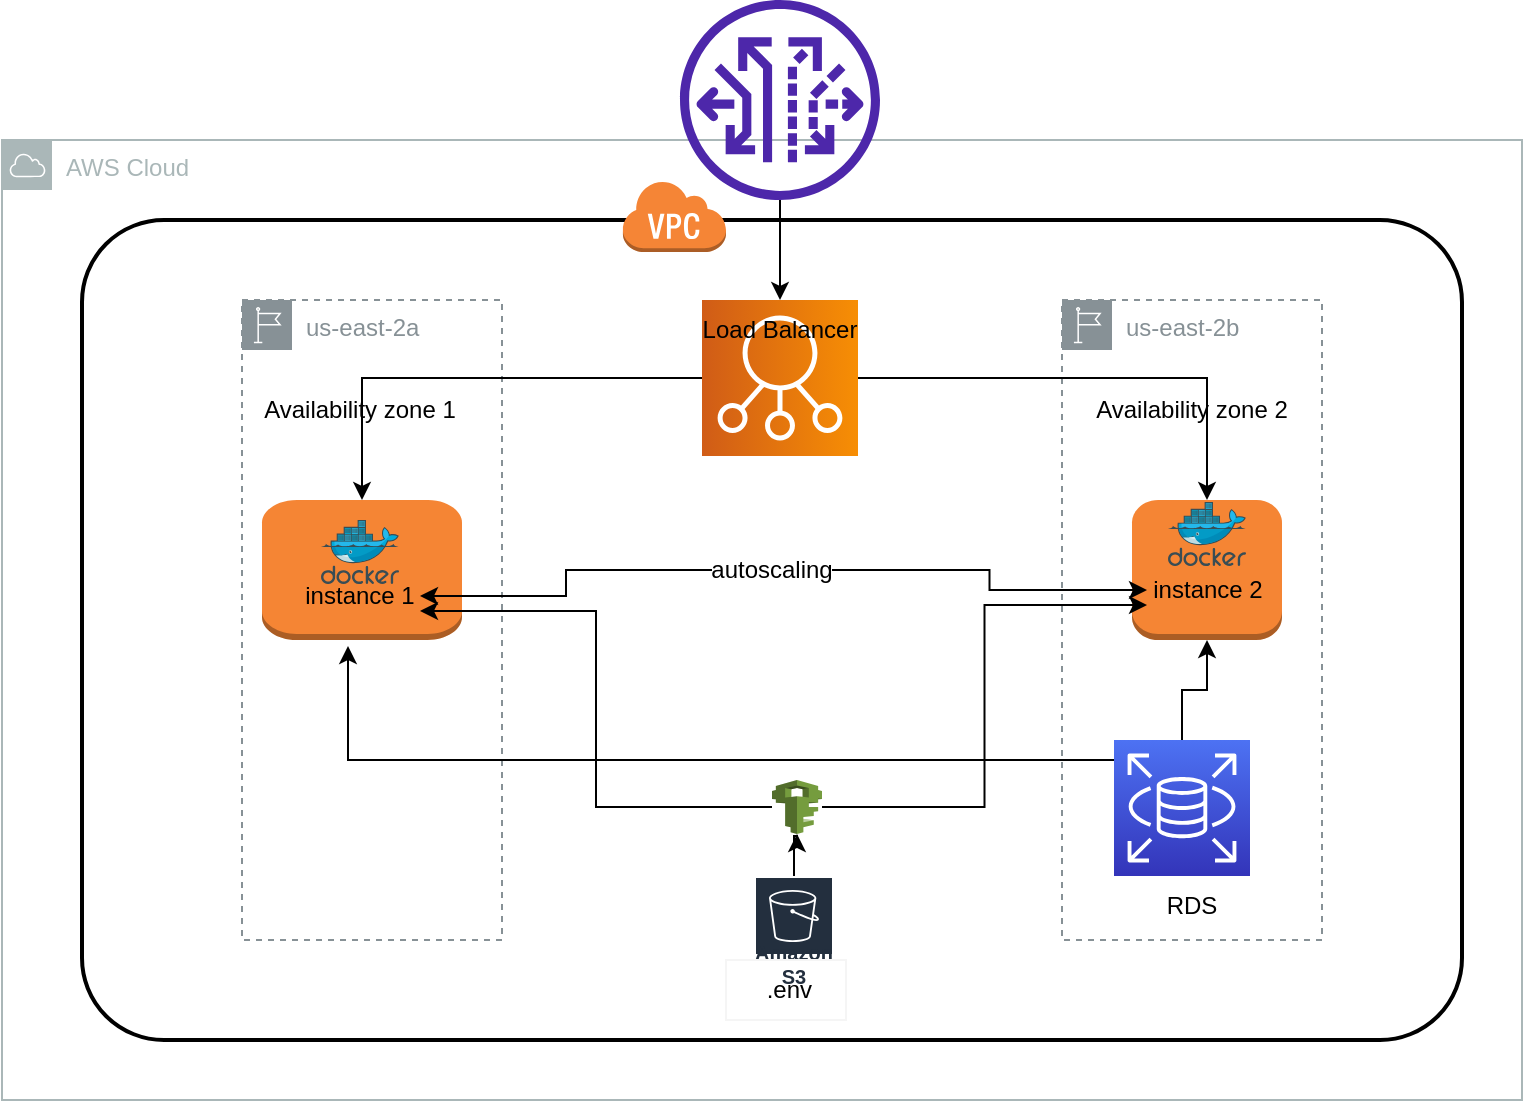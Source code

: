 <mxfile version="21.0.7" type="device"><diagram name="Page-1" id="eVhKnrr_cWvOWGBmUx41"><mxGraphModel dx="954" dy="557" grid="1" gridSize="10" guides="1" tooltips="1" connect="1" arrows="1" fold="1" page="1" pageScale="1" pageWidth="850" pageHeight="1100" math="0" shadow="0"><root><mxCell id="0"/><mxCell id="1" parent="0"/><mxCell id="6k7z0rphqshxaJTxz_7V-4" value="AWS Cloud" style="sketch=0;outlineConnect=0;gradientColor=none;html=1;whiteSpace=wrap;fontSize=12;fontStyle=0;shape=mxgraph.aws4.group;grIcon=mxgraph.aws4.group_aws_cloud;strokeColor=#AAB7B8;fillColor=none;verticalAlign=top;align=left;spacingLeft=30;fontColor=#AAB7B8;dashed=0;" parent="1" vertex="1"><mxGeometry x="40" y="80" width="760" height="480" as="geometry"/></mxCell><mxCell id="6k7z0rphqshxaJTxz_7V-6" value="" style="rounded=1;arcSize=10;dashed=0;fillColor=none;gradientColor=none;strokeWidth=2;" parent="1" vertex="1"><mxGeometry x="80" y="120" width="690" height="410" as="geometry"/></mxCell><mxCell id="6k7z0rphqshxaJTxz_7V-7" value="" style="dashed=0;html=1;shape=mxgraph.aws3.virtual_private_cloud;fillColor=#F58536;gradientColor=none;dashed=0;" parent="1" vertex="1"><mxGeometry x="350" y="100" width="52" height="36" as="geometry"/></mxCell><mxCell id="6k7z0rphqshxaJTxz_7V-8" value="us-east-2a" style="sketch=0;outlineConnect=0;gradientColor=none;html=1;whiteSpace=wrap;fontSize=12;fontStyle=0;shape=mxgraph.aws4.group;grIcon=mxgraph.aws4.group_region;strokeColor=#879196;fillColor=none;verticalAlign=top;align=left;spacingLeft=30;fontColor=#879196;dashed=1;" parent="1" vertex="1"><mxGeometry x="160" y="160" width="130" height="320" as="geometry"/></mxCell><mxCell id="6k7z0rphqshxaJTxz_7V-9" value="us-east-2b" style="sketch=0;outlineConnect=0;gradientColor=none;html=1;whiteSpace=wrap;fontSize=12;fontStyle=0;shape=mxgraph.aws4.group;grIcon=mxgraph.aws4.group_region;strokeColor=#879196;fillColor=none;verticalAlign=top;align=left;spacingLeft=30;fontColor=#879196;dashed=1;" parent="1" vertex="1"><mxGeometry x="570" y="160" width="130" height="320" as="geometry"/></mxCell><mxCell id="4f0gJXP7LKbJqtrnTU2r-1" style="edgeStyle=orthogonalEdgeStyle;rounded=0;orthogonalLoop=1;jettySize=auto;html=1;entryX=0.43;entryY=1.043;entryDx=0;entryDy=0;entryPerimeter=0;" edge="1" parent="1" source="6k7z0rphqshxaJTxz_7V-11" target="6k7z0rphqshxaJTxz_7V-24"><mxGeometry relative="1" as="geometry"><Array as="points"><mxPoint x="213" y="390"/></Array></mxGeometry></mxCell><mxCell id="4f0gJXP7LKbJqtrnTU2r-2" style="edgeStyle=orthogonalEdgeStyle;rounded=0;orthogonalLoop=1;jettySize=auto;html=1;entryX=0.5;entryY=1;entryDx=0;entryDy=0;entryPerimeter=0;" edge="1" parent="1" source="6k7z0rphqshxaJTxz_7V-11" target="6k7z0rphqshxaJTxz_7V-25"><mxGeometry relative="1" as="geometry"/></mxCell><mxCell id="6k7z0rphqshxaJTxz_7V-11" value="" style="sketch=0;points=[[0,0,0],[0.25,0,0],[0.5,0,0],[0.75,0,0],[1,0,0],[0,1,0],[0.25,1,0],[0.5,1,0],[0.75,1,0],[1,1,0],[0,0.25,0],[0,0.5,0],[0,0.75,0],[1,0.25,0],[1,0.5,0],[1,0.75,0]];outlineConnect=0;fontColor=#232F3E;gradientColor=#4D72F3;gradientDirection=north;fillColor=#3334B9;strokeColor=#ffffff;dashed=0;verticalLabelPosition=bottom;verticalAlign=top;align=center;html=1;fontSize=12;fontStyle=0;aspect=fixed;shape=mxgraph.aws4.resourceIcon;resIcon=mxgraph.aws4.rds;" parent="1" vertex="1"><mxGeometry x="596" y="380" width="68" height="68" as="geometry"/></mxCell><mxCell id="6k7z0rphqshxaJTxz_7V-36" style="edgeStyle=orthogonalEdgeStyle;rounded=0;orthogonalLoop=1;jettySize=auto;html=1;" parent="1" source="6k7z0rphqshxaJTxz_7V-14" target="6k7z0rphqshxaJTxz_7V-24" edge="1"><mxGeometry relative="1" as="geometry"/></mxCell><mxCell id="6k7z0rphqshxaJTxz_7V-37" style="edgeStyle=orthogonalEdgeStyle;rounded=0;orthogonalLoop=1;jettySize=auto;html=1;" parent="1" source="6k7z0rphqshxaJTxz_7V-14" target="6k7z0rphqshxaJTxz_7V-25" edge="1"><mxGeometry relative="1" as="geometry"/></mxCell><mxCell id="6k7z0rphqshxaJTxz_7V-14" value="" style="sketch=0;points=[[0,0,0],[0.25,0,0],[0.5,0,0],[0.75,0,0],[1,0,0],[0,1,0],[0.25,1,0],[0.5,1,0],[0.75,1,0],[1,1,0],[0,0.25,0],[0,0.5,0],[0,0.75,0],[1,0.25,0],[1,0.5,0],[1,0.75,0]];outlineConnect=0;fontColor=#232F3E;gradientColor=#F78E04;gradientDirection=north;fillColor=#D05C17;strokeColor=#ffffff;dashed=0;verticalLabelPosition=bottom;verticalAlign=top;align=center;html=1;fontSize=12;fontStyle=0;aspect=fixed;shape=mxgraph.aws4.resourceIcon;resIcon=mxgraph.aws4.elastic_load_balancing;rotation=90;" parent="1" vertex="1"><mxGeometry x="390" y="160" width="78" height="78" as="geometry"/></mxCell><mxCell id="6k7z0rphqshxaJTxz_7V-17" value="Availability zone 1" style="text;html=1;strokeColor=none;fillColor=none;align=center;verticalAlign=middle;whiteSpace=wrap;rounded=0;" parent="1" vertex="1"><mxGeometry x="154" y="200" width="130" height="30" as="geometry"/></mxCell><mxCell id="6k7z0rphqshxaJTxz_7V-18" value="Availability zone 2" style="text;html=1;strokeColor=none;fillColor=none;align=center;verticalAlign=middle;whiteSpace=wrap;rounded=0;" parent="1" vertex="1"><mxGeometry x="570" y="200" width="130" height="30" as="geometry"/></mxCell><mxCell id="6k7z0rphqshxaJTxz_7V-20" value="Load Balancer" style="text;html=1;strokeColor=none;fillColor=none;align=center;verticalAlign=middle;whiteSpace=wrap;rounded=0;" parent="1" vertex="1"><mxGeometry x="374" y="160" width="110" height="30" as="geometry"/></mxCell><mxCell id="6k7z0rphqshxaJTxz_7V-22" value="RDS" style="text;html=1;strokeColor=none;fillColor=none;align=center;verticalAlign=middle;whiteSpace=wrap;rounded=0;" parent="1" vertex="1"><mxGeometry x="605" y="448" width="60" height="30" as="geometry"/></mxCell><mxCell id="6k7z0rphqshxaJTxz_7V-35" style="edgeStyle=orthogonalEdgeStyle;rounded=0;orthogonalLoop=1;jettySize=auto;html=1;" parent="1" source="6k7z0rphqshxaJTxz_7V-23" target="6k7z0rphqshxaJTxz_7V-20" edge="1"><mxGeometry relative="1" as="geometry"/></mxCell><mxCell id="6k7z0rphqshxaJTxz_7V-23" value="" style="sketch=0;outlineConnect=0;fontColor=#232F3E;gradientColor=none;fillColor=#4D27AA;strokeColor=none;dashed=0;verticalLabelPosition=bottom;verticalAlign=top;align=center;html=1;fontSize=12;fontStyle=0;aspect=fixed;pointerEvents=1;shape=mxgraph.aws4.vpc_traffic_mirroring;" parent="1" vertex="1"><mxGeometry x="379" y="10" width="100" height="100" as="geometry"/></mxCell><mxCell id="6k7z0rphqshxaJTxz_7V-24" value="" style="outlineConnect=0;dashed=0;verticalLabelPosition=bottom;verticalAlign=top;align=center;html=1;shape=mxgraph.aws3.instance;fillColor=#F58534;gradientColor=none;" parent="1" vertex="1"><mxGeometry x="170" y="260" width="100" height="70" as="geometry"/></mxCell><mxCell id="6k7z0rphqshxaJTxz_7V-25" value="" style="outlineConnect=0;dashed=0;verticalLabelPosition=bottom;verticalAlign=top;align=center;html=1;shape=mxgraph.aws3.instance;fillColor=#F58534;gradientColor=none;" parent="1" vertex="1"><mxGeometry x="605" y="260" width="75" height="70" as="geometry"/></mxCell><mxCell id="6k7z0rphqshxaJTxz_7V-26" value="instance 1" style="text;html=1;strokeColor=none;fillColor=none;align=center;verticalAlign=middle;whiteSpace=wrap;rounded=0;" parent="1" vertex="1"><mxGeometry x="189" y="293" width="60" height="30" as="geometry"/></mxCell><mxCell id="6k7z0rphqshxaJTxz_7V-27" value="instance 2" style="text;html=1;strokeColor=none;fillColor=none;align=center;verticalAlign=middle;whiteSpace=wrap;rounded=0;" parent="1" vertex="1"><mxGeometry x="612.5" y="290" width="60" height="30" as="geometry"/></mxCell><mxCell id="6k7z0rphqshxaJTxz_7V-30" style="edgeStyle=orthogonalEdgeStyle;rounded=0;orthogonalLoop=1;jettySize=auto;html=1;entryX=1;entryY=0.5;entryDx=0;entryDy=0;" parent="1" source="6k7z0rphqshxaJTxz_7V-29" target="6k7z0rphqshxaJTxz_7V-26" edge="1"><mxGeometry relative="1" as="geometry"/></mxCell><mxCell id="6k7z0rphqshxaJTxz_7V-32" style="edgeStyle=orthogonalEdgeStyle;rounded=0;orthogonalLoop=1;jettySize=auto;html=1;" parent="1" source="6k7z0rphqshxaJTxz_7V-29" target="6k7z0rphqshxaJTxz_7V-27" edge="1"><mxGeometry relative="1" as="geometry"/></mxCell><mxCell id="6k7z0rphqshxaJTxz_7V-29" value="autoscaling" style="text;html=1;strokeColor=none;fillColor=none;align=center;verticalAlign=middle;whiteSpace=wrap;rounded=0;" parent="1" vertex="1"><mxGeometry x="395" y="280" width="60" height="30" as="geometry"/></mxCell><mxCell id="KTsMZEz8VgWoGWW04lge-5" style="edgeStyle=orthogonalEdgeStyle;rounded=0;orthogonalLoop=1;jettySize=auto;html=1;entryX=0.5;entryY=1;entryDx=0;entryDy=0;entryPerimeter=0;" parent="1" source="KTsMZEz8VgWoGWW04lge-1" target="KTsMZEz8VgWoGWW04lge-2" edge="1"><mxGeometry relative="1" as="geometry"/></mxCell><mxCell id="KTsMZEz8VgWoGWW04lge-1" value="Amazon S3" style="sketch=0;outlineConnect=0;fontColor=#232F3E;gradientColor=none;strokeColor=#ffffff;fillColor=#232F3E;dashed=0;verticalLabelPosition=middle;verticalAlign=bottom;align=center;html=1;whiteSpace=wrap;fontSize=10;fontStyle=1;spacing=3;shape=mxgraph.aws4.productIcon;prIcon=mxgraph.aws4.s3;" parent="1" vertex="1"><mxGeometry x="416" y="448" width="40" height="60" as="geometry"/></mxCell><mxCell id="KTsMZEz8VgWoGWW04lge-6" style="edgeStyle=orthogonalEdgeStyle;rounded=0;orthogonalLoop=1;jettySize=auto;html=1;entryX=0;entryY=0.75;entryDx=0;entryDy=0;" parent="1" source="KTsMZEz8VgWoGWW04lge-2" target="6k7z0rphqshxaJTxz_7V-27" edge="1"><mxGeometry relative="1" as="geometry"/></mxCell><mxCell id="KTsMZEz8VgWoGWW04lge-7" style="edgeStyle=orthogonalEdgeStyle;rounded=0;orthogonalLoop=1;jettySize=auto;html=1;entryX=1;entryY=0.75;entryDx=0;entryDy=0;" parent="1" source="KTsMZEz8VgWoGWW04lge-2" target="6k7z0rphqshxaJTxz_7V-26" edge="1"><mxGeometry relative="1" as="geometry"/></mxCell><mxCell id="KTsMZEz8VgWoGWW04lge-2" value="" style="outlineConnect=0;dashed=0;verticalLabelPosition=bottom;verticalAlign=top;align=center;html=1;shape=mxgraph.aws3.iam;fillColor=#759C3E;gradientColor=none;" parent="1" vertex="1"><mxGeometry x="425" y="400" width="25" height="27" as="geometry"/></mxCell><mxCell id="KTsMZEz8VgWoGWW04lge-8" value="&amp;nbsp;.env" style="text;html=1;strokeColor=#F5F5F5;fillColor=none;align=center;verticalAlign=middle;whiteSpace=wrap;rounded=0;" parent="1" vertex="1"><mxGeometry x="402" y="490" width="60" height="30" as="geometry"/></mxCell><mxCell id="KTsMZEz8VgWoGWW04lge-10" value="" style="image;sketch=0;aspect=fixed;html=1;points=[];align=center;fontSize=12;image=img/lib/mscae/Docker.svg;" parent="1" vertex="1"><mxGeometry x="199.5" y="270" width="39" height="31.98" as="geometry"/></mxCell><mxCell id="KTsMZEz8VgWoGWW04lge-11" value="" style="image;sketch=0;aspect=fixed;html=1;points=[];align=center;fontSize=12;image=img/lib/mscae/Docker.svg;" parent="1" vertex="1"><mxGeometry x="623" y="261.02" width="39" height="31.98" as="geometry"/></mxCell></root></mxGraphModel></diagram></mxfile>